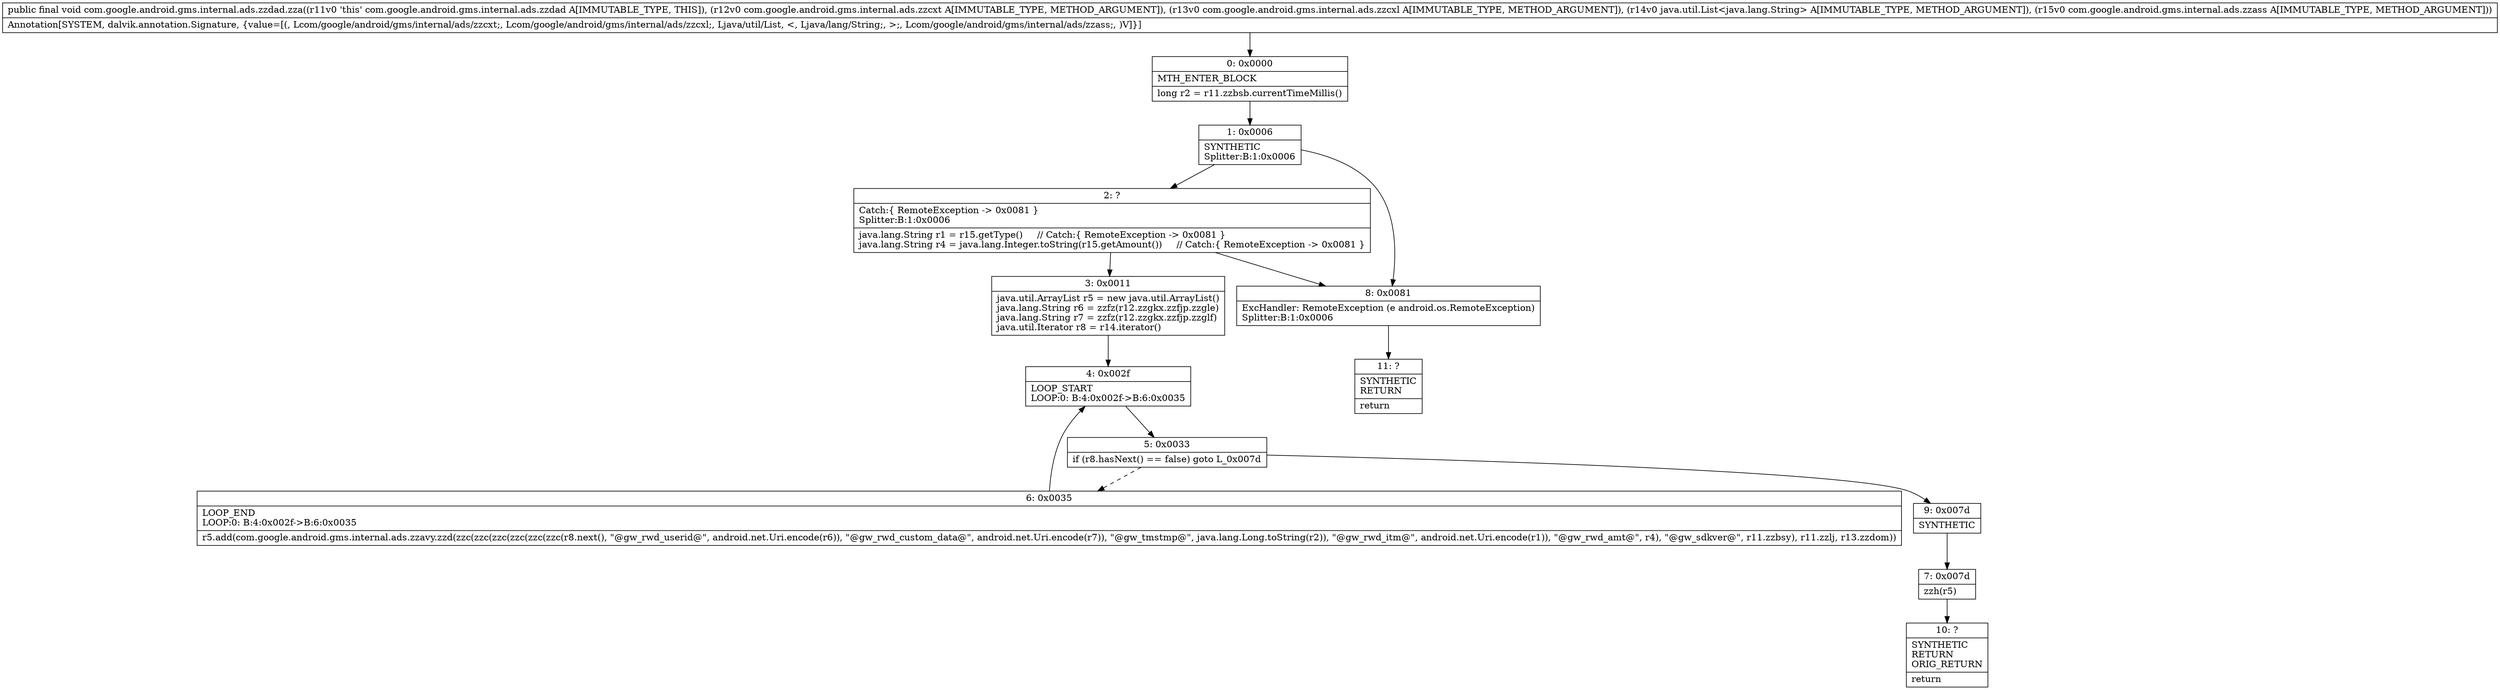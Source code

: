 digraph "CFG forcom.google.android.gms.internal.ads.zzdad.zza(Lcom\/google\/android\/gms\/internal\/ads\/zzcxt;Lcom\/google\/android\/gms\/internal\/ads\/zzcxl;Ljava\/util\/List;Lcom\/google\/android\/gms\/internal\/ads\/zzass;)V" {
Node_0 [shape=record,label="{0\:\ 0x0000|MTH_ENTER_BLOCK\l|long r2 = r11.zzbsb.currentTimeMillis()\l}"];
Node_1 [shape=record,label="{1\:\ 0x0006|SYNTHETIC\lSplitter:B:1:0x0006\l}"];
Node_2 [shape=record,label="{2\:\ ?|Catch:\{ RemoteException \-\> 0x0081 \}\lSplitter:B:1:0x0006\l|java.lang.String r1 = r15.getType()     \/\/ Catch:\{ RemoteException \-\> 0x0081 \}\ljava.lang.String r4 = java.lang.Integer.toString(r15.getAmount())     \/\/ Catch:\{ RemoteException \-\> 0x0081 \}\l}"];
Node_3 [shape=record,label="{3\:\ 0x0011|java.util.ArrayList r5 = new java.util.ArrayList()\ljava.lang.String r6 = zzfz(r12.zzgkx.zzfjp.zzgle)\ljava.lang.String r7 = zzfz(r12.zzgkx.zzfjp.zzglf)\ljava.util.Iterator r8 = r14.iterator()\l}"];
Node_4 [shape=record,label="{4\:\ 0x002f|LOOP_START\lLOOP:0: B:4:0x002f\-\>B:6:0x0035\l}"];
Node_5 [shape=record,label="{5\:\ 0x0033|if (r8.hasNext() == false) goto L_0x007d\l}"];
Node_6 [shape=record,label="{6\:\ 0x0035|LOOP_END\lLOOP:0: B:4:0x002f\-\>B:6:0x0035\l|r5.add(com.google.android.gms.internal.ads.zzavy.zzd(zzc(zzc(zzc(zzc(zzc(zzc(r8.next(), \"@gw_rwd_userid@\", android.net.Uri.encode(r6)), \"@gw_rwd_custom_data@\", android.net.Uri.encode(r7)), \"@gw_tmstmp@\", java.lang.Long.toString(r2)), \"@gw_rwd_itm@\", android.net.Uri.encode(r1)), \"@gw_rwd_amt@\", r4), \"@gw_sdkver@\", r11.zzbsy), r11.zzlj, r13.zzdom))\l}"];
Node_7 [shape=record,label="{7\:\ 0x007d|zzh(r5)\l}"];
Node_8 [shape=record,label="{8\:\ 0x0081|ExcHandler: RemoteException (e android.os.RemoteException)\lSplitter:B:1:0x0006\l}"];
Node_9 [shape=record,label="{9\:\ 0x007d|SYNTHETIC\l}"];
Node_10 [shape=record,label="{10\:\ ?|SYNTHETIC\lRETURN\lORIG_RETURN\l|return\l}"];
Node_11 [shape=record,label="{11\:\ ?|SYNTHETIC\lRETURN\l|return\l}"];
MethodNode[shape=record,label="{public final void com.google.android.gms.internal.ads.zzdad.zza((r11v0 'this' com.google.android.gms.internal.ads.zzdad A[IMMUTABLE_TYPE, THIS]), (r12v0 com.google.android.gms.internal.ads.zzcxt A[IMMUTABLE_TYPE, METHOD_ARGUMENT]), (r13v0 com.google.android.gms.internal.ads.zzcxl A[IMMUTABLE_TYPE, METHOD_ARGUMENT]), (r14v0 java.util.List\<java.lang.String\> A[IMMUTABLE_TYPE, METHOD_ARGUMENT]), (r15v0 com.google.android.gms.internal.ads.zzass A[IMMUTABLE_TYPE, METHOD_ARGUMENT]))  | Annotation[SYSTEM, dalvik.annotation.Signature, \{value=[(, Lcom\/google\/android\/gms\/internal\/ads\/zzcxt;, Lcom\/google\/android\/gms\/internal\/ads\/zzcxl;, Ljava\/util\/List, \<, Ljava\/lang\/String;, \>;, Lcom\/google\/android\/gms\/internal\/ads\/zzass;, )V]\}]\l}"];
MethodNode -> Node_0;
Node_0 -> Node_1;
Node_1 -> Node_2;
Node_1 -> Node_8;
Node_2 -> Node_3;
Node_2 -> Node_8;
Node_3 -> Node_4;
Node_4 -> Node_5;
Node_5 -> Node_6[style=dashed];
Node_5 -> Node_9;
Node_6 -> Node_4;
Node_7 -> Node_10;
Node_8 -> Node_11;
Node_9 -> Node_7;
}

